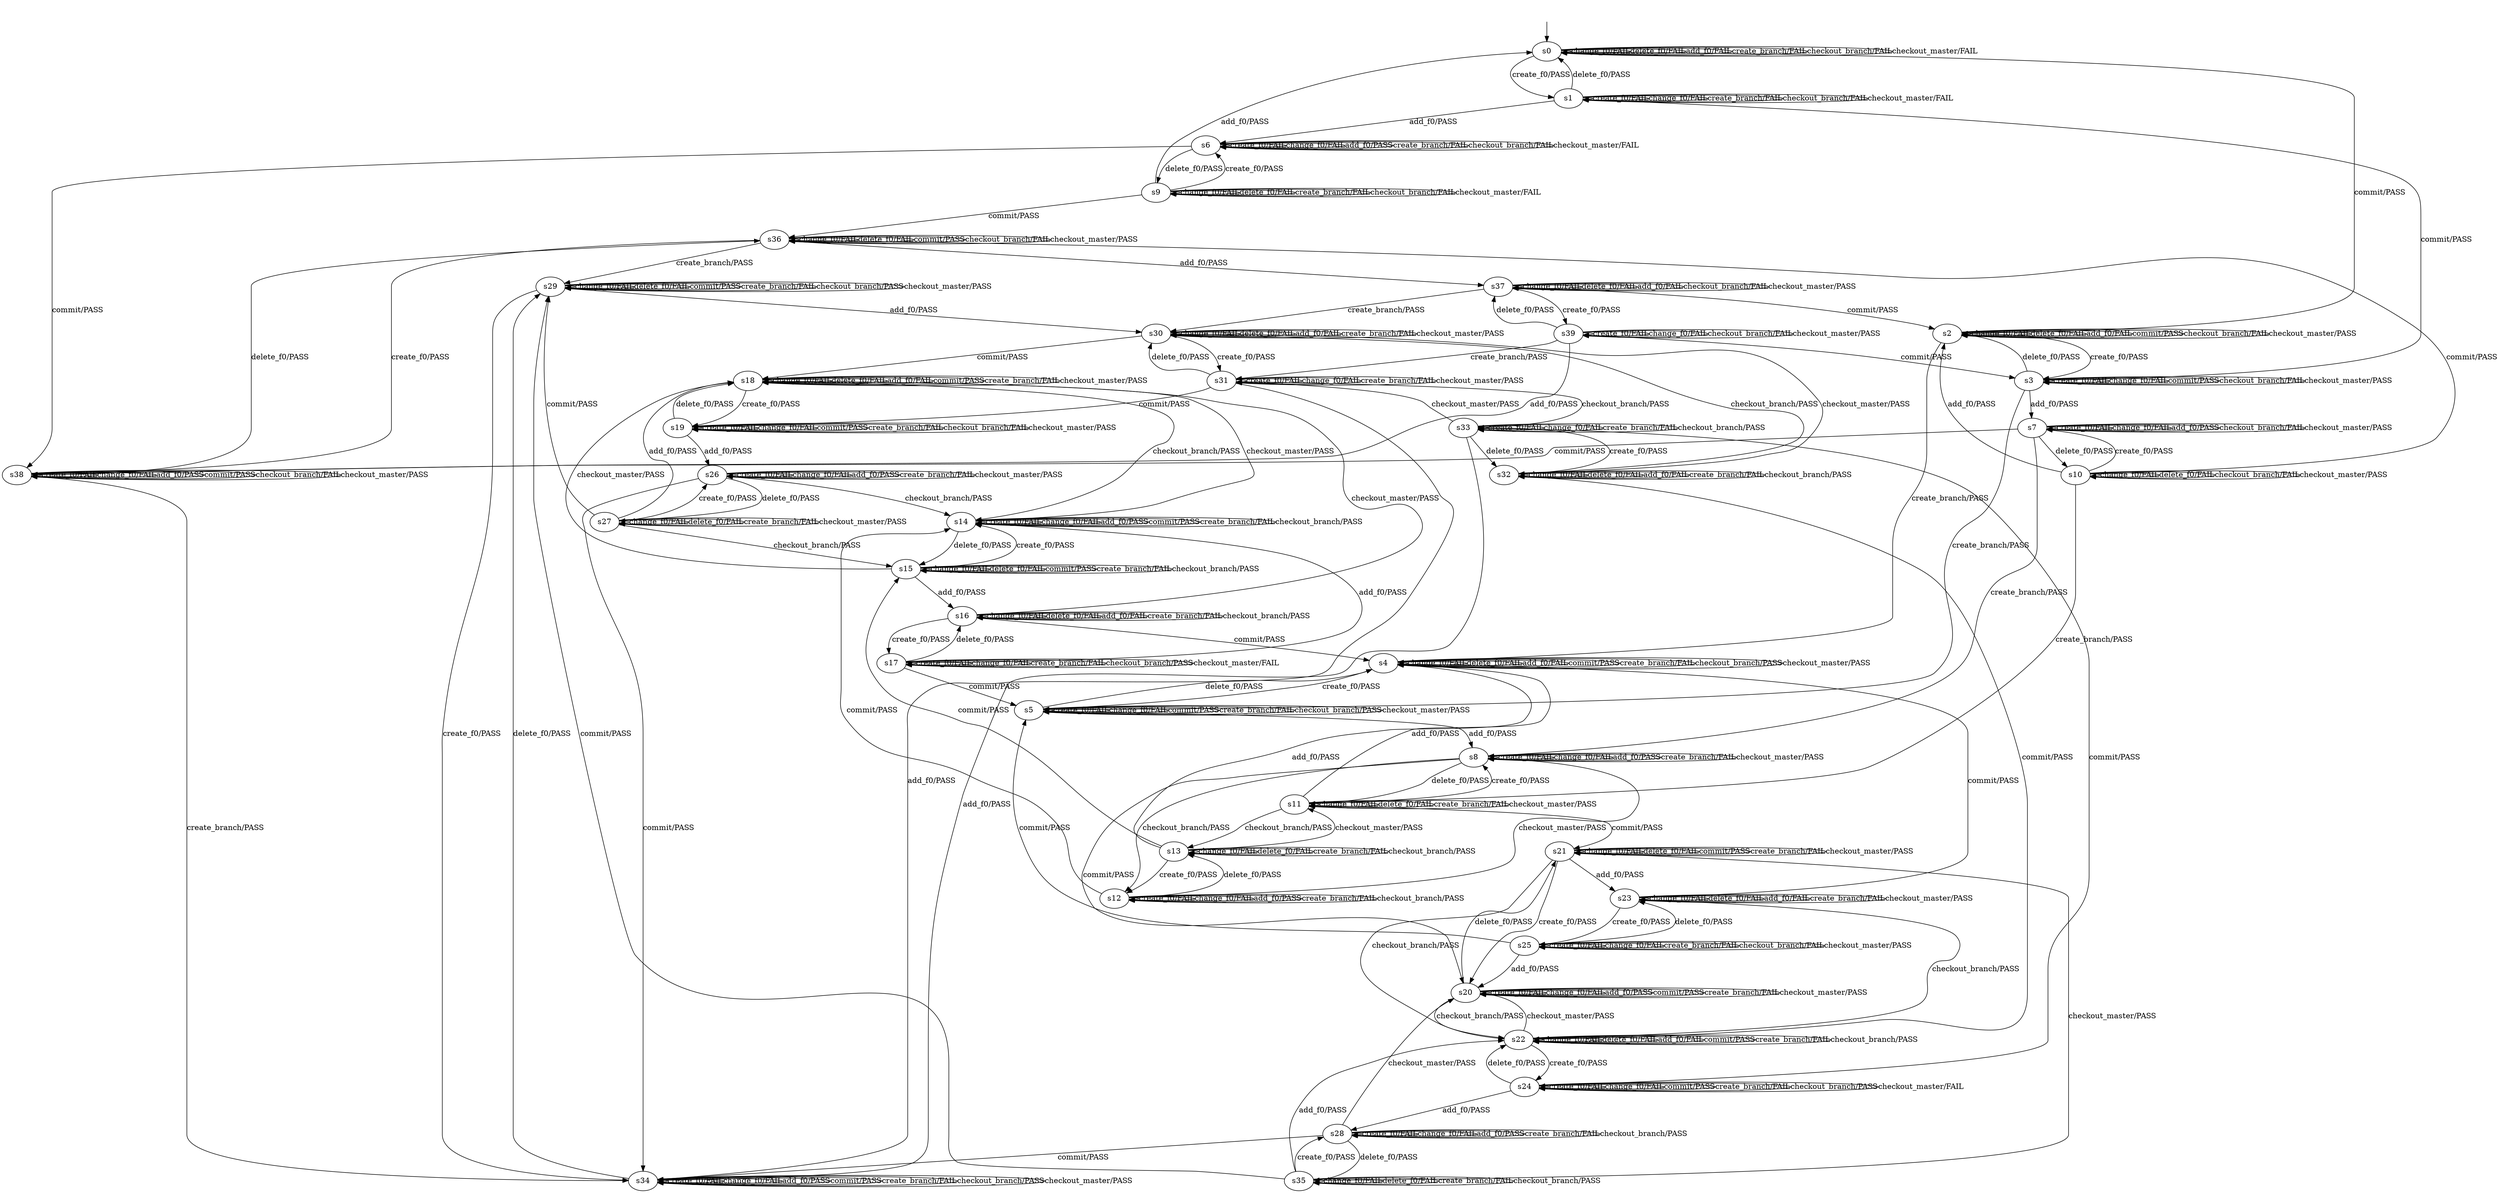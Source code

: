 digraph cmd_empty_True_basics_with_remotes_and_branches_L_star {
s0 [label="s0"];
s1 [label="s1"];
s2 [label="s2"];
s3 [label="s3"];
s4 [label="s4"];
s5 [label="s5"];
s6 [label="s6"];
s7 [label="s7"];
s8 [label="s8"];
s9 [label="s9"];
s10 [label="s10"];
s11 [label="s11"];
s12 [label="s12"];
s13 [label="s13"];
s14 [label="s14"];
s15 [label="s15"];
s16 [label="s16"];
s17 [label="s17"];
s18 [label="s18"];
s19 [label="s19"];
s20 [label="s20"];
s21 [label="s21"];
s22 [label="s22"];
s23 [label="s23"];
s24 [label="s24"];
s25 [label="s25"];
s26 [label="s26"];
s27 [label="s27"];
s28 [label="s28"];
s29 [label="s29"];
s30 [label="s30"];
s31 [label="s31"];
s32 [label="s32"];
s33 [label="s33"];
s34 [label="s34"];
s35 [label="s35"];
s36 [label="s36"];
s37 [label="s37"];
s38 [label="s38"];
s39 [label="s39"];
s0 -> s1  [label="create_f0/PASS"];
s0 -> s0  [label="change_f0/FAIL"];
s0 -> s0  [label="delete_f0/FAIL"];
s0 -> s0  [label="add_f0/FAIL"];
s0 -> s2  [label="commit/PASS"];
s0 -> s0  [label="create_branch/FAIL"];
s0 -> s0  [label="checkout_branch/FAIL"];
s0 -> s0  [label="checkout_master/FAIL"];
s1 -> s1  [label="create_f0/FAIL"];
s1 -> s1  [label="change_f0/FAIL"];
s1 -> s0  [label="delete_f0/PASS"];
s1 -> s6  [label="add_f0/PASS"];
s1 -> s3  [label="commit/PASS"];
s1 -> s1  [label="create_branch/FAIL"];
s1 -> s1  [label="checkout_branch/FAIL"];
s1 -> s1  [label="checkout_master/FAIL"];
s2 -> s3  [label="create_f0/PASS"];
s2 -> s2  [label="change_f0/FAIL"];
s2 -> s2  [label="delete_f0/FAIL"];
s2 -> s2  [label="add_f0/FAIL"];
s2 -> s2  [label="commit/PASS"];
s2 -> s4  [label="create_branch/PASS"];
s2 -> s2  [label="checkout_branch/FAIL"];
s2 -> s2  [label="checkout_master/PASS"];
s3 -> s3  [label="create_f0/FAIL"];
s3 -> s3  [label="change_f0/FAIL"];
s3 -> s2  [label="delete_f0/PASS"];
s3 -> s7  [label="add_f0/PASS"];
s3 -> s3  [label="commit/PASS"];
s3 -> s5  [label="create_branch/PASS"];
s3 -> s3  [label="checkout_branch/FAIL"];
s3 -> s3  [label="checkout_master/PASS"];
s4 -> s5  [label="create_f0/PASS"];
s4 -> s4  [label="change_f0/FAIL"];
s4 -> s4  [label="delete_f0/FAIL"];
s4 -> s4  [label="add_f0/FAIL"];
s4 -> s4  [label="commit/PASS"];
s4 -> s4  [label="create_branch/FAIL"];
s4 -> s4  [label="checkout_branch/PASS"];
s4 -> s4  [label="checkout_master/PASS"];
s5 -> s5  [label="create_f0/FAIL"];
s5 -> s5  [label="change_f0/FAIL"];
s5 -> s4  [label="delete_f0/PASS"];
s5 -> s8  [label="add_f0/PASS"];
s5 -> s5  [label="commit/PASS"];
s5 -> s5  [label="create_branch/FAIL"];
s5 -> s5  [label="checkout_branch/PASS"];
s5 -> s5  [label="checkout_master/PASS"];
s6 -> s6  [label="create_f0/FAIL"];
s6 -> s6  [label="change_f0/FAIL"];
s6 -> s9  [label="delete_f0/PASS"];
s6 -> s6  [label="add_f0/PASS"];
s6 -> s38  [label="commit/PASS"];
s6 -> s6  [label="create_branch/FAIL"];
s6 -> s6  [label="checkout_branch/FAIL"];
s6 -> s6  [label="checkout_master/FAIL"];
s7 -> s7  [label="create_f0/FAIL"];
s7 -> s7  [label="change_f0/FAIL"];
s7 -> s10  [label="delete_f0/PASS"];
s7 -> s7  [label="add_f0/PASS"];
s7 -> s38  [label="commit/PASS"];
s7 -> s8  [label="create_branch/PASS"];
s7 -> s7  [label="checkout_branch/FAIL"];
s7 -> s7  [label="checkout_master/PASS"];
s8 -> s8  [label="create_f0/FAIL"];
s8 -> s8  [label="change_f0/FAIL"];
s8 -> s11  [label="delete_f0/PASS"];
s8 -> s8  [label="add_f0/PASS"];
s8 -> s20  [label="commit/PASS"];
s8 -> s8  [label="create_branch/FAIL"];
s8 -> s12  [label="checkout_branch/PASS"];
s8 -> s8  [label="checkout_master/PASS"];
s9 -> s6  [label="create_f0/PASS"];
s9 -> s9  [label="change_f0/FAIL"];
s9 -> s9  [label="delete_f0/FAIL"];
s9 -> s0  [label="add_f0/PASS"];
s9 -> s36  [label="commit/PASS"];
s9 -> s9  [label="create_branch/FAIL"];
s9 -> s9  [label="checkout_branch/FAIL"];
s9 -> s9  [label="checkout_master/FAIL"];
s10 -> s7  [label="create_f0/PASS"];
s10 -> s10  [label="change_f0/FAIL"];
s10 -> s10  [label="delete_f0/FAIL"];
s10 -> s2  [label="add_f0/PASS"];
s10 -> s36  [label="commit/PASS"];
s10 -> s11  [label="create_branch/PASS"];
s10 -> s10  [label="checkout_branch/FAIL"];
s10 -> s10  [label="checkout_master/PASS"];
s11 -> s8  [label="create_f0/PASS"];
s11 -> s11  [label="change_f0/FAIL"];
s11 -> s11  [label="delete_f0/FAIL"];
s11 -> s4  [label="add_f0/PASS"];
s11 -> s21  [label="commit/PASS"];
s11 -> s11  [label="create_branch/FAIL"];
s11 -> s13  [label="checkout_branch/PASS"];
s11 -> s11  [label="checkout_master/PASS"];
s12 -> s12  [label="create_f0/FAIL"];
s12 -> s12  [label="change_f0/FAIL"];
s12 -> s13  [label="delete_f0/PASS"];
s12 -> s12  [label="add_f0/PASS"];
s12 -> s14  [label="commit/PASS"];
s12 -> s12  [label="create_branch/FAIL"];
s12 -> s12  [label="checkout_branch/PASS"];
s12 -> s8  [label="checkout_master/PASS"];
s13 -> s12  [label="create_f0/PASS"];
s13 -> s13  [label="change_f0/FAIL"];
s13 -> s13  [label="delete_f0/FAIL"];
s13 -> s4  [label="add_f0/PASS"];
s13 -> s15  [label="commit/PASS"];
s13 -> s13  [label="create_branch/FAIL"];
s13 -> s13  [label="checkout_branch/PASS"];
s13 -> s11  [label="checkout_master/PASS"];
s14 -> s14  [label="create_f0/FAIL"];
s14 -> s14  [label="change_f0/FAIL"];
s14 -> s15  [label="delete_f0/PASS"];
s14 -> s14  [label="add_f0/PASS"];
s14 -> s14  [label="commit/PASS"];
s14 -> s14  [label="create_branch/FAIL"];
s14 -> s14  [label="checkout_branch/PASS"];
s14 -> s18  [label="checkout_master/PASS"];
s15 -> s14  [label="create_f0/PASS"];
s15 -> s15  [label="change_f0/FAIL"];
s15 -> s15  [label="delete_f0/FAIL"];
s15 -> s16  [label="add_f0/PASS"];
s15 -> s15  [label="commit/PASS"];
s15 -> s15  [label="create_branch/FAIL"];
s15 -> s15  [label="checkout_branch/PASS"];
s15 -> s18  [label="checkout_master/PASS"];
s16 -> s17  [label="create_f0/PASS"];
s16 -> s16  [label="change_f0/FAIL"];
s16 -> s16  [label="delete_f0/FAIL"];
s16 -> s16  [label="add_f0/FAIL"];
s16 -> s4  [label="commit/PASS"];
s16 -> s16  [label="create_branch/FAIL"];
s16 -> s16  [label="checkout_branch/PASS"];
s16 -> s18  [label="checkout_master/PASS"];
s17 -> s17  [label="create_f0/FAIL"];
s17 -> s17  [label="change_f0/FAIL"];
s17 -> s16  [label="delete_f0/PASS"];
s17 -> s14  [label="add_f0/PASS"];
s17 -> s5  [label="commit/PASS"];
s17 -> s17  [label="create_branch/FAIL"];
s17 -> s17  [label="checkout_branch/PASS"];
s17 -> s17  [label="checkout_master/FAIL"];
s18 -> s19  [label="create_f0/PASS"];
s18 -> s18  [label="change_f0/FAIL"];
s18 -> s18  [label="delete_f0/FAIL"];
s18 -> s18  [label="add_f0/FAIL"];
s18 -> s18  [label="commit/PASS"];
s18 -> s18  [label="create_branch/FAIL"];
s18 -> s14  [label="checkout_branch/PASS"];
s18 -> s18  [label="checkout_master/PASS"];
s19 -> s19  [label="create_f0/FAIL"];
s19 -> s19  [label="change_f0/FAIL"];
s19 -> s18  [label="delete_f0/PASS"];
s19 -> s26  [label="add_f0/PASS"];
s19 -> s19  [label="commit/PASS"];
s19 -> s19  [label="create_branch/FAIL"];
s19 -> s19  [label="checkout_branch/FAIL"];
s19 -> s19  [label="checkout_master/PASS"];
s20 -> s20  [label="create_f0/FAIL"];
s20 -> s20  [label="change_f0/FAIL"];
s20 -> s21  [label="delete_f0/PASS"];
s20 -> s20  [label="add_f0/PASS"];
s20 -> s20  [label="commit/PASS"];
s20 -> s20  [label="create_branch/FAIL"];
s20 -> s22  [label="checkout_branch/PASS"];
s20 -> s20  [label="checkout_master/PASS"];
s21 -> s20  [label="create_f0/PASS"];
s21 -> s21  [label="change_f0/FAIL"];
s21 -> s21  [label="delete_f0/FAIL"];
s21 -> s23  [label="add_f0/PASS"];
s21 -> s21  [label="commit/PASS"];
s21 -> s21  [label="create_branch/FAIL"];
s21 -> s22  [label="checkout_branch/PASS"];
s21 -> s21  [label="checkout_master/PASS"];
s22 -> s24  [label="create_f0/PASS"];
s22 -> s22  [label="change_f0/FAIL"];
s22 -> s22  [label="delete_f0/FAIL"];
s22 -> s22  [label="add_f0/FAIL"];
s22 -> s22  [label="commit/PASS"];
s22 -> s22  [label="create_branch/FAIL"];
s22 -> s22  [label="checkout_branch/PASS"];
s22 -> s20  [label="checkout_master/PASS"];
s23 -> s25  [label="create_f0/PASS"];
s23 -> s23  [label="change_f0/FAIL"];
s23 -> s23  [label="delete_f0/FAIL"];
s23 -> s23  [label="add_f0/FAIL"];
s23 -> s4  [label="commit/PASS"];
s23 -> s23  [label="create_branch/FAIL"];
s23 -> s22  [label="checkout_branch/PASS"];
s23 -> s23  [label="checkout_master/PASS"];
s24 -> s24  [label="create_f0/FAIL"];
s24 -> s24  [label="change_f0/FAIL"];
s24 -> s22  [label="delete_f0/PASS"];
s24 -> s28  [label="add_f0/PASS"];
s24 -> s24  [label="commit/PASS"];
s24 -> s24  [label="create_branch/FAIL"];
s24 -> s24  [label="checkout_branch/PASS"];
s24 -> s24  [label="checkout_master/FAIL"];
s25 -> s25  [label="create_f0/FAIL"];
s25 -> s25  [label="change_f0/FAIL"];
s25 -> s23  [label="delete_f0/PASS"];
s25 -> s20  [label="add_f0/PASS"];
s25 -> s5  [label="commit/PASS"];
s25 -> s25  [label="create_branch/FAIL"];
s25 -> s25  [label="checkout_branch/FAIL"];
s25 -> s25  [label="checkout_master/PASS"];
s26 -> s26  [label="create_f0/FAIL"];
s26 -> s26  [label="change_f0/FAIL"];
s26 -> s27  [label="delete_f0/PASS"];
s26 -> s26  [label="add_f0/PASS"];
s26 -> s34  [label="commit/PASS"];
s26 -> s26  [label="create_branch/FAIL"];
s26 -> s14  [label="checkout_branch/PASS"];
s26 -> s26  [label="checkout_master/PASS"];
s27 -> s26  [label="create_f0/PASS"];
s27 -> s27  [label="change_f0/FAIL"];
s27 -> s27  [label="delete_f0/FAIL"];
s27 -> s18  [label="add_f0/PASS"];
s27 -> s29  [label="commit/PASS"];
s27 -> s27  [label="create_branch/FAIL"];
s27 -> s15  [label="checkout_branch/PASS"];
s27 -> s27  [label="checkout_master/PASS"];
s28 -> s28  [label="create_f0/FAIL"];
s28 -> s28  [label="change_f0/FAIL"];
s28 -> s35  [label="delete_f0/PASS"];
s28 -> s28  [label="add_f0/PASS"];
s28 -> s34  [label="commit/PASS"];
s28 -> s28  [label="create_branch/FAIL"];
s28 -> s28  [label="checkout_branch/PASS"];
s28 -> s20  [label="checkout_master/PASS"];
s29 -> s34  [label="create_f0/PASS"];
s29 -> s29  [label="change_f0/FAIL"];
s29 -> s29  [label="delete_f0/FAIL"];
s29 -> s30  [label="add_f0/PASS"];
s29 -> s29  [label="commit/PASS"];
s29 -> s29  [label="create_branch/FAIL"];
s29 -> s29  [label="checkout_branch/PASS"];
s29 -> s29  [label="checkout_master/PASS"];
s30 -> s31  [label="create_f0/PASS"];
s30 -> s30  [label="change_f0/FAIL"];
s30 -> s30  [label="delete_f0/FAIL"];
s30 -> s30  [label="add_f0/FAIL"];
s30 -> s18  [label="commit/PASS"];
s30 -> s30  [label="create_branch/FAIL"];
s30 -> s32  [label="checkout_branch/PASS"];
s30 -> s30  [label="checkout_master/PASS"];
s31 -> s31  [label="create_f0/FAIL"];
s31 -> s31  [label="change_f0/FAIL"];
s31 -> s30  [label="delete_f0/PASS"];
s31 -> s34  [label="add_f0/PASS"];
s31 -> s19  [label="commit/PASS"];
s31 -> s31  [label="create_branch/FAIL"];
s31 -> s33  [label="checkout_branch/PASS"];
s31 -> s31  [label="checkout_master/PASS"];
s32 -> s33  [label="create_f0/PASS"];
s32 -> s32  [label="change_f0/FAIL"];
s32 -> s32  [label="delete_f0/FAIL"];
s32 -> s32  [label="add_f0/FAIL"];
s32 -> s22  [label="commit/PASS"];
s32 -> s32  [label="create_branch/FAIL"];
s32 -> s32  [label="checkout_branch/PASS"];
s32 -> s30  [label="checkout_master/PASS"];
s33 -> s33  [label="create_f0/FAIL"];
s33 -> s33  [label="change_f0/FAIL"];
s33 -> s32  [label="delete_f0/PASS"];
s33 -> s34  [label="add_f0/PASS"];
s33 -> s24  [label="commit/PASS"];
s33 -> s33  [label="create_branch/FAIL"];
s33 -> s33  [label="checkout_branch/PASS"];
s33 -> s31  [label="checkout_master/PASS"];
s34 -> s34  [label="create_f0/FAIL"];
s34 -> s34  [label="change_f0/FAIL"];
s34 -> s29  [label="delete_f0/PASS"];
s34 -> s34  [label="add_f0/PASS"];
s34 -> s34  [label="commit/PASS"];
s34 -> s34  [label="create_branch/FAIL"];
s34 -> s34  [label="checkout_branch/PASS"];
s34 -> s34  [label="checkout_master/PASS"];
s35 -> s28  [label="create_f0/PASS"];
s35 -> s35  [label="change_f0/FAIL"];
s35 -> s35  [label="delete_f0/FAIL"];
s35 -> s22  [label="add_f0/PASS"];
s35 -> s29  [label="commit/PASS"];
s35 -> s35  [label="create_branch/FAIL"];
s35 -> s35  [label="checkout_branch/PASS"];
s35 -> s21  [label="checkout_master/PASS"];
s36 -> s38  [label="create_f0/PASS"];
s36 -> s36  [label="change_f0/FAIL"];
s36 -> s36  [label="delete_f0/FAIL"];
s36 -> s37  [label="add_f0/PASS"];
s36 -> s36  [label="commit/PASS"];
s36 -> s29  [label="create_branch/PASS"];
s36 -> s36  [label="checkout_branch/FAIL"];
s36 -> s36  [label="checkout_master/PASS"];
s37 -> s39  [label="create_f0/PASS"];
s37 -> s37  [label="change_f0/FAIL"];
s37 -> s37  [label="delete_f0/FAIL"];
s37 -> s37  [label="add_f0/FAIL"];
s37 -> s2  [label="commit/PASS"];
s37 -> s30  [label="create_branch/PASS"];
s37 -> s37  [label="checkout_branch/FAIL"];
s37 -> s37  [label="checkout_master/PASS"];
s38 -> s38  [label="create_f0/FAIL"];
s38 -> s38  [label="change_f0/FAIL"];
s38 -> s36  [label="delete_f0/PASS"];
s38 -> s38  [label="add_f0/PASS"];
s38 -> s38  [label="commit/PASS"];
s38 -> s34  [label="create_branch/PASS"];
s38 -> s38  [label="checkout_branch/FAIL"];
s38 -> s38  [label="checkout_master/PASS"];
s39 -> s39  [label="create_f0/FAIL"];
s39 -> s39  [label="change_f0/FAIL"];
s39 -> s37  [label="delete_f0/PASS"];
s39 -> s38  [label="add_f0/PASS"];
s39 -> s3  [label="commit/PASS"];
s39 -> s31  [label="create_branch/PASS"];
s39 -> s39  [label="checkout_branch/FAIL"];
s39 -> s39  [label="checkout_master/PASS"];
__start0 [label="", shape=none];
__start0 -> s0  [label=""];
}
